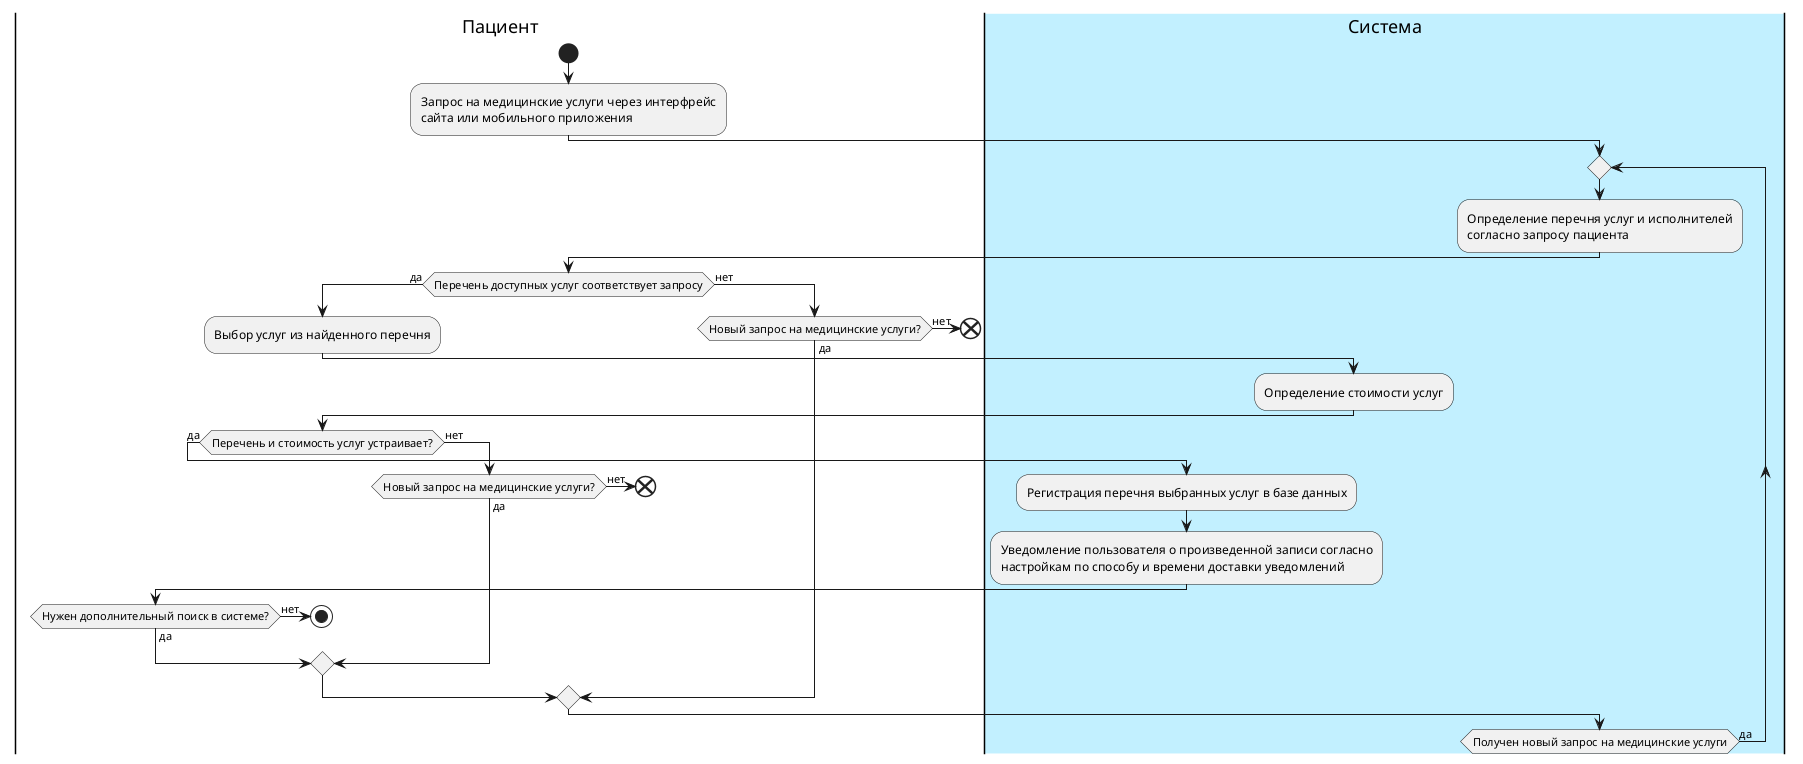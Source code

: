 @startuml

|Пациент|
start
:Запрос на медицинские услуги через интерфрейс 
сайта или мобильного приложения;

|#APPLICATION|Система|
repeat
 :Определение перечня услуг и исполнителей 
 согласно запросу пациента;
 |Пациент|
if (Перечень доступных услуг соответствует запросу) then (да)
 :Выбор услуг из найденного перечня;
 |Система|
 :Определение стоимости услуг;
 |Пациент|
 if (Перечень и стоимость услуг устраивает?) then (да)
  |Система|
  :Регистрация перечня выбранных услуг в базе данных;
  :Уведомление пользователя о произведенной записи согласно 
настройкам по способу и времени доставки уведомлений;
  |Пациент|
  if (Нужен дополнительный поиск в системе?) then (да)
  else (нет)
  stop
  endif;
 |Пациент|
 else (нет)  
  if (Новый запрос на медицинские услуги?) then (да)
  else (нет)
   end;
  endif;
 endif;
 else (нет)
  if (Новый запрос на медицинские услуги?) then (да)
  else (нет)
   end;
  endif;
 |Система|
endif;

repeat while (Получен новый запрос на медицинские услуги) is (да)

@enduml